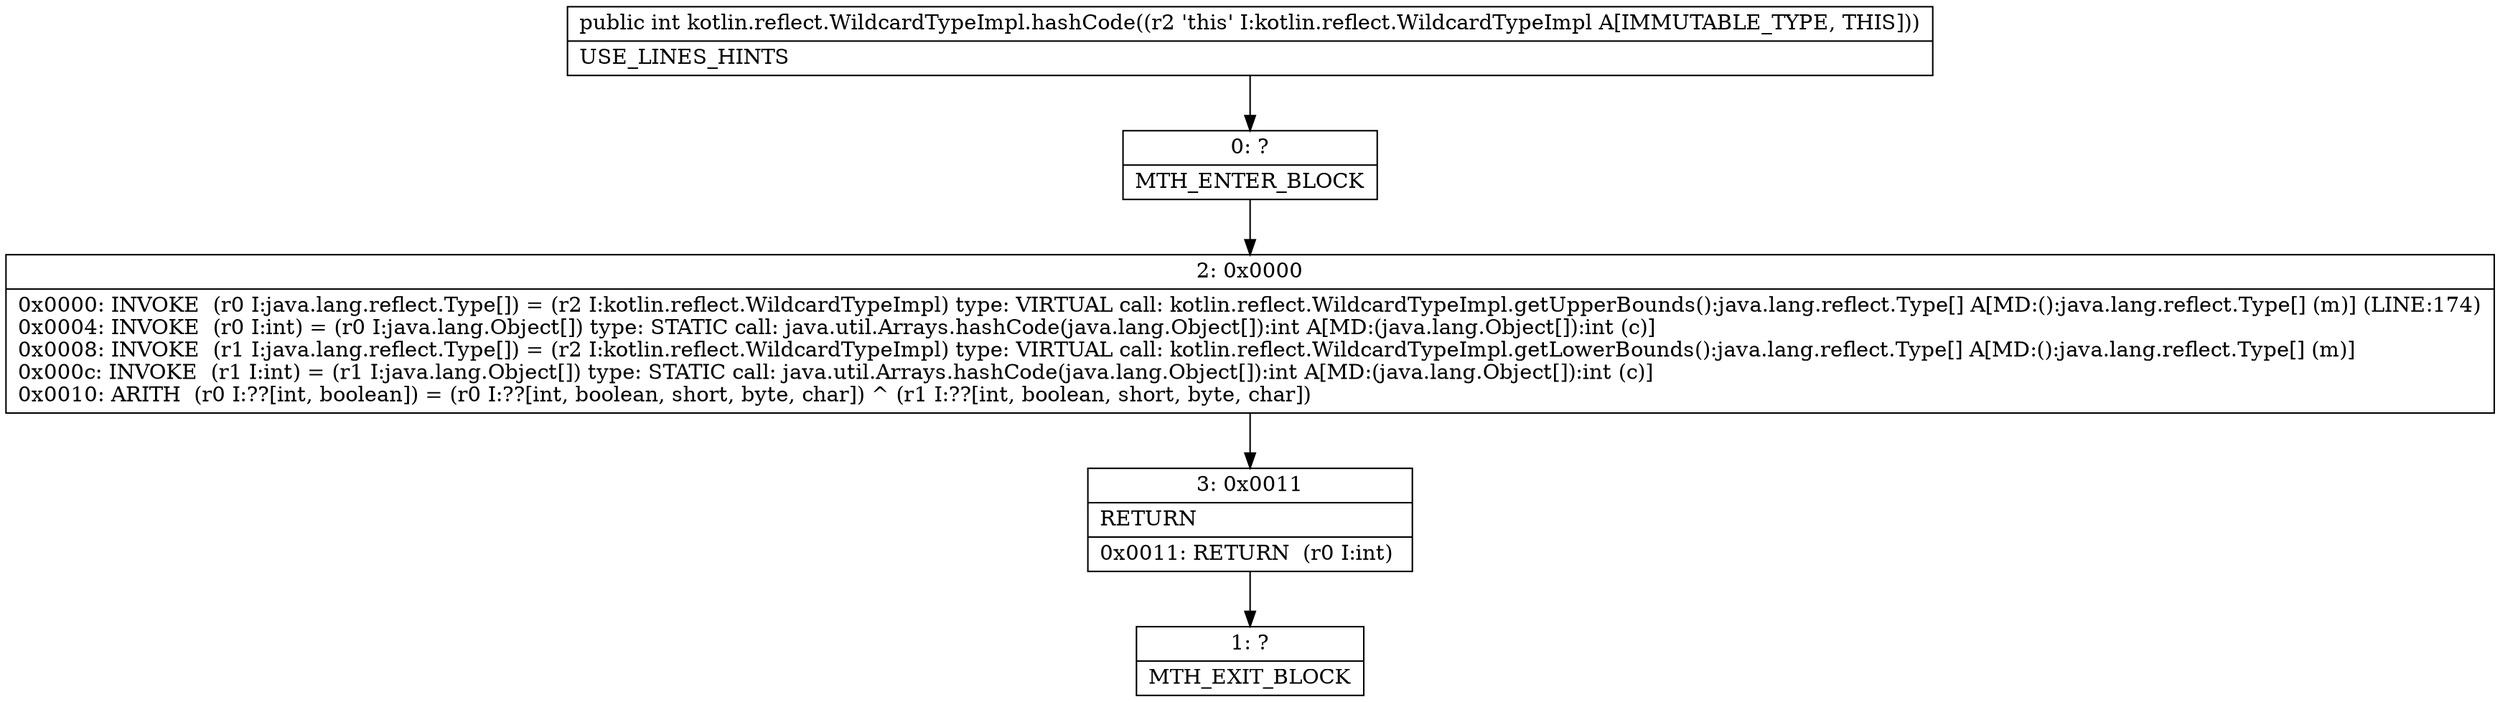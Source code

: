 digraph "CFG forkotlin.reflect.WildcardTypeImpl.hashCode()I" {
Node_0 [shape=record,label="{0\:\ ?|MTH_ENTER_BLOCK\l}"];
Node_2 [shape=record,label="{2\:\ 0x0000|0x0000: INVOKE  (r0 I:java.lang.reflect.Type[]) = (r2 I:kotlin.reflect.WildcardTypeImpl) type: VIRTUAL call: kotlin.reflect.WildcardTypeImpl.getUpperBounds():java.lang.reflect.Type[] A[MD:():java.lang.reflect.Type[] (m)] (LINE:174)\l0x0004: INVOKE  (r0 I:int) = (r0 I:java.lang.Object[]) type: STATIC call: java.util.Arrays.hashCode(java.lang.Object[]):int A[MD:(java.lang.Object[]):int (c)]\l0x0008: INVOKE  (r1 I:java.lang.reflect.Type[]) = (r2 I:kotlin.reflect.WildcardTypeImpl) type: VIRTUAL call: kotlin.reflect.WildcardTypeImpl.getLowerBounds():java.lang.reflect.Type[] A[MD:():java.lang.reflect.Type[] (m)]\l0x000c: INVOKE  (r1 I:int) = (r1 I:java.lang.Object[]) type: STATIC call: java.util.Arrays.hashCode(java.lang.Object[]):int A[MD:(java.lang.Object[]):int (c)]\l0x0010: ARITH  (r0 I:??[int, boolean]) = (r0 I:??[int, boolean, short, byte, char]) ^ (r1 I:??[int, boolean, short, byte, char]) \l}"];
Node_3 [shape=record,label="{3\:\ 0x0011|RETURN\l|0x0011: RETURN  (r0 I:int) \l}"];
Node_1 [shape=record,label="{1\:\ ?|MTH_EXIT_BLOCK\l}"];
MethodNode[shape=record,label="{public int kotlin.reflect.WildcardTypeImpl.hashCode((r2 'this' I:kotlin.reflect.WildcardTypeImpl A[IMMUTABLE_TYPE, THIS]))  | USE_LINES_HINTS\l}"];
MethodNode -> Node_0;Node_0 -> Node_2;
Node_2 -> Node_3;
Node_3 -> Node_1;
}


